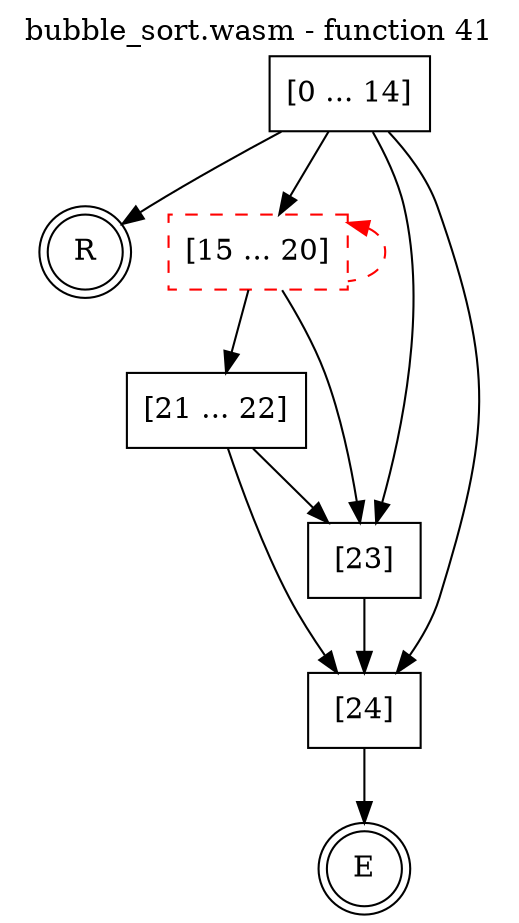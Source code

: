 digraph finite_state_machine {
    label = "bubble_sort.wasm - function 41"
    labelloc =  t
    labelfontsize = 16
    labelfontcolor = black
    labelfontname = "Helvetica"
    node [shape = doublecircle]; E R ;
    node [shape = box];
    node [shape=box, color=black, style=solid] 0[label="[0 ... 14]"]
    node [shape=box, color=red, style=dashed] 15[label="[15 ... 20]"]
    node [shape=box, color=black, style=solid] 21[label="[21 ... 22]"]
    node [shape=box, color=black, style=solid] 23[label="[23]"]
    node [shape=box, color=black, style=solid] 24[label="[24]"]
    node [shape=box, color=black, style=solid] R[label="R"]
    0 -> 15;
    0 -> 23;
    0 -> 24;
    0 -> R;
    15 -> 21;
    15 -> 23;
    15 -> 15[style="dashed" color="red" dir=back];
    21 -> 23;
    21 -> 24;
    23 -> 24;
    24 -> E;
}
